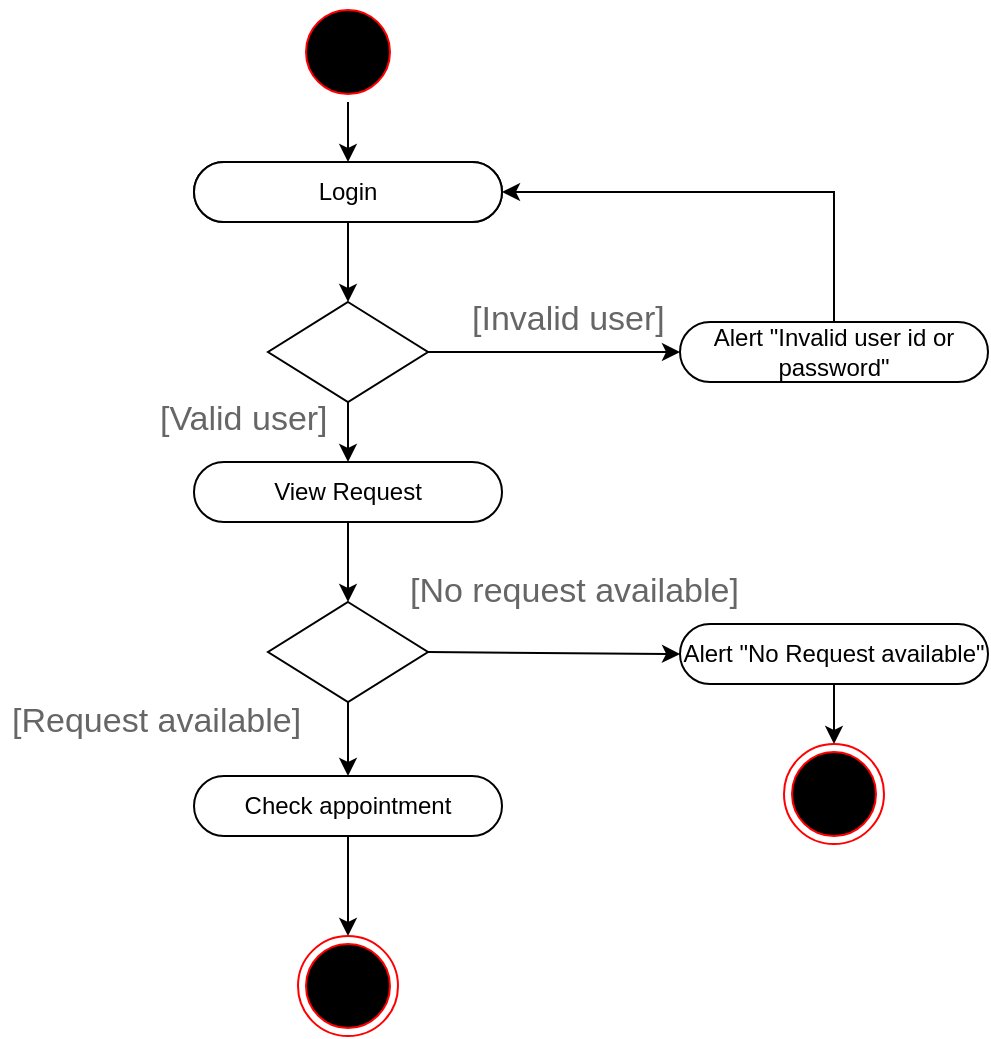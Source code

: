 <mxfile version="25.0.3">
  <diagram name="Page-1" id="6cSFzkjK8kXYF5W2tkh7">
    <mxGraphModel dx="969" dy="446" grid="1" gridSize="10" guides="1" tooltips="1" connect="1" arrows="1" fold="1" page="1" pageScale="1" pageWidth="827" pageHeight="1169" math="0" shadow="0">
      <root>
        <mxCell id="0" />
        <mxCell id="1" parent="0" />
        <mxCell id="W0Zm7J069spBB3lb5HSG-1" value="" style="ellipse;html=1;shape=startState;fillColor=#000000;strokeColor=#ff0000;fontSize=15;movable=1;resizable=1;rotatable=1;deletable=1;editable=1;locked=0;connectable=1;" parent="1" vertex="1">
          <mxGeometry x="389" y="354" width="50" height="50" as="geometry" />
        </mxCell>
        <mxCell id="W0Zm7J069spBB3lb5HSG-2" value="" style="endArrow=classic;html=1;rounded=0;exitX=0.5;exitY=1;exitDx=0;exitDy=0;entryX=0.5;entryY=0.5;entryDx=0;entryDy=-15;entryPerimeter=0;movable=1;resizable=1;rotatable=1;deletable=1;editable=1;locked=0;connectable=1;" parent="1" source="W0Zm7J069spBB3lb5HSG-1" target="W0Zm7J069spBB3lb5HSG-3" edge="1">
          <mxGeometry width="50" height="50" relative="1" as="geometry">
            <mxPoint x="370" y="564" as="sourcePoint" />
            <mxPoint x="414" y="434" as="targetPoint" />
          </mxGeometry>
        </mxCell>
        <mxCell id="W0Zm7J069spBB3lb5HSG-3" value="Login" style="html=1;dashed=0;whiteSpace=wrap;shape=mxgraph.dfd.start;movable=1;resizable=1;rotatable=1;deletable=1;editable=1;locked=0;connectable=1;" parent="1" vertex="1">
          <mxGeometry x="337" y="434" width="154" height="30" as="geometry" />
        </mxCell>
        <mxCell id="W0Zm7J069spBB3lb5HSG-4" value="" style="rhombus;whiteSpace=wrap;html=1;movable=1;resizable=1;rotatable=1;deletable=1;editable=1;locked=0;connectable=1;" parent="1" vertex="1">
          <mxGeometry x="374" y="504" width="80" height="50" as="geometry" />
        </mxCell>
        <mxCell id="W0Zm7J069spBB3lb5HSG-5" value="" style="endArrow=classic;html=1;rounded=0;exitX=0.5;exitY=0.5;exitDx=0;exitDy=15;exitPerimeter=0;entryX=0.5;entryY=0;entryDx=0;entryDy=0;movable=1;resizable=1;rotatable=1;deletable=1;editable=1;locked=0;connectable=1;" parent="1" source="W0Zm7J069spBB3lb5HSG-3" target="W0Zm7J069spBB3lb5HSG-4" edge="1">
          <mxGeometry width="50" height="50" relative="1" as="geometry">
            <mxPoint x="420" y="514" as="sourcePoint" />
            <mxPoint x="414" y="504" as="targetPoint" />
          </mxGeometry>
        </mxCell>
        <mxCell id="W0Zm7J069spBB3lb5HSG-6" value="[Invalid user]" style="strokeWidth=1;shadow=0;dashed=0;align=center;html=1;shape=mxgraph.mockup.text.textBox;fontColor=#666666;align=left;fontSize=17;spacingLeft=4;spacingTop=-3;whiteSpace=wrap;strokeColor=none;mainText=;fillColor=none;movable=1;resizable=1;rotatable=1;deletable=1;editable=1;locked=0;connectable=1;" parent="1" vertex="1">
          <mxGeometry x="470" y="494" width="116" height="40" as="geometry" />
        </mxCell>
        <mxCell id="W0Zm7J069spBB3lb5HSG-7" value="Login" style="html=1;dashed=0;whiteSpace=wrap;shape=mxgraph.dfd.start;movable=1;resizable=1;rotatable=1;deletable=1;editable=1;locked=0;connectable=1;" parent="1" vertex="1">
          <mxGeometry x="337" y="434" width="154" height="30" as="geometry" />
        </mxCell>
        <mxCell id="W0Zm7J069spBB3lb5HSG-8" value="Alert &quot;Invalid user id or password&quot;" style="html=1;dashed=0;whiteSpace=wrap;shape=mxgraph.dfd.start;movable=1;resizable=1;rotatable=1;deletable=1;editable=1;locked=0;connectable=1;" parent="1" vertex="1">
          <mxGeometry x="580" y="514" width="154" height="30" as="geometry" />
        </mxCell>
        <mxCell id="W0Zm7J069spBB3lb5HSG-9" value="" style="endArrow=classic;html=1;rounded=0;exitX=1;exitY=0.5;exitDx=0;exitDy=0;entryX=0;entryY=0.5;entryDx=0;entryDy=0;entryPerimeter=0;movable=1;resizable=1;rotatable=1;deletable=1;editable=1;locked=0;connectable=1;" parent="1" source="W0Zm7J069spBB3lb5HSG-4" target="W0Zm7J069spBB3lb5HSG-8" edge="1">
          <mxGeometry width="50" height="50" relative="1" as="geometry">
            <mxPoint x="480" y="524" as="sourcePoint" />
            <mxPoint x="480" y="564" as="targetPoint" />
          </mxGeometry>
        </mxCell>
        <mxCell id="W0Zm7J069spBB3lb5HSG-10" value="" style="endArrow=classic;html=1;rounded=0;exitX=0.5;exitY=0.5;exitDx=0;exitDy=-15;exitPerimeter=0;entryX=1;entryY=0.5;entryDx=0;entryDy=0;entryPerimeter=0;movable=1;resizable=1;rotatable=1;deletable=1;editable=1;locked=0;connectable=1;" parent="1" source="W0Zm7J069spBB3lb5HSG-8" target="W0Zm7J069spBB3lb5HSG-7" edge="1">
          <mxGeometry width="50" height="50" relative="1" as="geometry">
            <mxPoint x="594" y="463.2" as="sourcePoint" />
            <mxPoint x="657" y="414" as="targetPoint" />
            <Array as="points">
              <mxPoint x="657" y="449" />
            </Array>
          </mxGeometry>
        </mxCell>
        <mxCell id="W0Zm7J069spBB3lb5HSG-11" value="" style="endArrow=classic;html=1;rounded=0;exitX=0.5;exitY=1;exitDx=0;exitDy=0;entryX=0.5;entryY=0.5;entryDx=0;entryDy=-15;entryPerimeter=0;movable=1;resizable=1;rotatable=1;deletable=1;editable=1;locked=0;connectable=1;" parent="1" source="W0Zm7J069spBB3lb5HSG-4" target="W0Zm7J069spBB3lb5HSG-12" edge="1">
          <mxGeometry width="50" height="50" relative="1" as="geometry">
            <mxPoint x="414" y="584" as="sourcePoint" />
            <mxPoint x="414" y="584" as="targetPoint" />
          </mxGeometry>
        </mxCell>
        <mxCell id="W0Zm7J069spBB3lb5HSG-12" value="View Request" style="html=1;dashed=0;whiteSpace=wrap;shape=mxgraph.dfd.start;movable=1;resizable=1;rotatable=1;deletable=1;editable=1;locked=0;connectable=1;" parent="1" vertex="1">
          <mxGeometry x="337" y="584" width="154" height="30" as="geometry" />
        </mxCell>
        <mxCell id="W0Zm7J069spBB3lb5HSG-13" value="[Valid user]" style="strokeWidth=1;shadow=0;dashed=0;align=center;html=1;shape=mxgraph.mockup.text.textBox;fontColor=#666666;align=left;fontSize=17;spacingLeft=4;spacingTop=-3;whiteSpace=wrap;strokeColor=none;mainText=;fillColor=none;movable=1;resizable=1;rotatable=1;deletable=1;editable=1;locked=0;connectable=1;" parent="1" vertex="1">
          <mxGeometry x="314" y="544" width="116" height="40" as="geometry" />
        </mxCell>
        <mxCell id="W0Zm7J069spBB3lb5HSG-14" value="Alert &quot;No Request available&quot;" style="html=1;dashed=0;whiteSpace=wrap;shape=mxgraph.dfd.start;movable=1;resizable=1;rotatable=1;deletable=1;editable=1;locked=0;connectable=1;" parent="1" vertex="1">
          <mxGeometry x="580" y="665" width="154" height="30" as="geometry" />
        </mxCell>
        <mxCell id="W0Zm7J069spBB3lb5HSG-15" value="" style="endArrow=classic;html=1;rounded=0;exitX=1;exitY=0.5;exitDx=0;exitDy=0;entryX=0;entryY=0.5;entryDx=0;entryDy=0;entryPerimeter=0;movable=1;resizable=1;rotatable=1;deletable=1;editable=1;locked=0;connectable=1;" parent="1" source="YyZqvfSjCT9Lh4GPPzRW-4" target="W0Zm7J069spBB3lb5HSG-14" edge="1">
          <mxGeometry width="50" height="50" relative="1" as="geometry">
            <mxPoint x="491" y="680" as="sourcePoint" />
            <mxPoint x="606" y="644.6" as="targetPoint" />
          </mxGeometry>
        </mxCell>
        <mxCell id="W0Zm7J069spBB3lb5HSG-16" value="[No request available]" style="strokeWidth=1;shadow=0;dashed=0;align=center;html=1;shape=mxgraph.mockup.text.textBox;fontColor=#666666;align=left;fontSize=17;spacingLeft=4;spacingTop=-3;whiteSpace=wrap;strokeColor=none;mainText=;fillColor=none;movable=1;resizable=1;rotatable=1;deletable=1;editable=1;locked=0;connectable=1;" parent="1" vertex="1">
          <mxGeometry x="439" y="630" width="180" height="40" as="geometry" />
        </mxCell>
        <mxCell id="W0Zm7J069spBB3lb5HSG-17" value="" style="endArrow=classic;html=1;rounded=0;exitX=0.5;exitY=0.5;exitDx=0;exitDy=15;exitPerimeter=0;entryX=0.5;entryY=0;entryDx=0;entryDy=0;movable=1;resizable=1;rotatable=1;deletable=1;editable=1;locked=0;connectable=1;" parent="1" source="W0Zm7J069spBB3lb5HSG-14" target="W0Zm7J069spBB3lb5HSG-18" edge="1">
          <mxGeometry width="50" height="50" relative="1" as="geometry">
            <mxPoint x="520" y="795" as="sourcePoint" />
            <mxPoint x="657" y="745" as="targetPoint" />
          </mxGeometry>
        </mxCell>
        <mxCell id="W0Zm7J069spBB3lb5HSG-18" value="" style="ellipse;html=1;shape=endState;fillColor=#000000;strokeColor=#ff0000;movable=1;resizable=1;rotatable=1;deletable=1;editable=1;locked=0;connectable=1;" parent="1" vertex="1">
          <mxGeometry x="632" y="725" width="50" height="50" as="geometry" />
        </mxCell>
        <mxCell id="W0Zm7J069spBB3lb5HSG-19" value="" style="endArrow=classic;html=1;rounded=0;exitX=0.5;exitY=0.5;exitDx=0;exitDy=15;exitPerimeter=0;movable=1;resizable=1;rotatable=1;deletable=1;editable=1;locked=0;connectable=1;entryX=0.5;entryY=0;entryDx=0;entryDy=0;" parent="1" source="W0Zm7J069spBB3lb5HSG-12" target="YyZqvfSjCT9Lh4GPPzRW-4" edge="1">
          <mxGeometry width="50" height="50" relative="1" as="geometry">
            <mxPoint x="402" y="664" as="sourcePoint" />
            <mxPoint x="414" y="660" as="targetPoint" />
          </mxGeometry>
        </mxCell>
        <mxCell id="W0Zm7J069spBB3lb5HSG-20" value="Check appointment" style="html=1;dashed=0;whiteSpace=wrap;shape=mxgraph.dfd.start;movable=1;resizable=1;rotatable=1;deletable=1;editable=1;locked=0;connectable=1;" parent="1" vertex="1">
          <mxGeometry x="337" y="741" width="154" height="30" as="geometry" />
        </mxCell>
        <mxCell id="W0Zm7J069spBB3lb5HSG-21" value="[Request available]" style="strokeWidth=1;shadow=0;dashed=0;align=center;html=1;shape=mxgraph.mockup.text.textBox;fontColor=#666666;align=left;fontSize=17;spacingLeft=4;spacingTop=-3;whiteSpace=wrap;strokeColor=none;mainText=;fillColor=none;movable=1;resizable=1;rotatable=1;deletable=1;editable=1;locked=0;connectable=1;" parent="1" vertex="1">
          <mxGeometry x="240" y="695" width="154" height="40" as="geometry" />
        </mxCell>
        <mxCell id="W0Zm7J069spBB3lb5HSG-22" value="" style="endArrow=classic;html=1;rounded=0;exitX=0.5;exitY=0.5;exitDx=0;exitDy=15;exitPerimeter=0;entryX=0.5;entryY=0;entryDx=0;entryDy=0;movable=1;resizable=1;rotatable=1;deletable=1;editable=1;locked=0;connectable=1;" parent="1" source="W0Zm7J069spBB3lb5HSG-20" target="W0Zm7J069spBB3lb5HSG-42" edge="1">
          <mxGeometry width="50" height="50" relative="1" as="geometry">
            <mxPoint x="413" y="781" as="sourcePoint" />
            <mxPoint x="414" y="811" as="targetPoint" />
          </mxGeometry>
        </mxCell>
        <mxCell id="W0Zm7J069spBB3lb5HSG-42" value="" style="ellipse;html=1;shape=endState;fillColor=#000000;strokeColor=#ff0000;movable=1;resizable=1;rotatable=1;deletable=1;editable=1;locked=0;connectable=1;" parent="1" vertex="1">
          <mxGeometry x="389" y="821" width="50" height="50" as="geometry" />
        </mxCell>
        <mxCell id="YyZqvfSjCT9Lh4GPPzRW-4" value="" style="rhombus;whiteSpace=wrap;html=1;movable=0;resizable=0;rotatable=0;deletable=0;editable=0;locked=1;connectable=0;" vertex="1" parent="1">
          <mxGeometry x="374" y="654" width="80" height="50" as="geometry" />
        </mxCell>
        <mxCell id="YyZqvfSjCT9Lh4GPPzRW-5" value="" style="endArrow=classic;html=1;rounded=0;exitX=0.5;exitY=1;exitDx=0;exitDy=0;movable=1;resizable=1;rotatable=1;deletable=1;editable=1;locked=0;connectable=1;entryX=0.5;entryY=0.5;entryDx=0;entryDy=-15;entryPerimeter=0;" edge="1" parent="1" source="YyZqvfSjCT9Lh4GPPzRW-4" target="W0Zm7J069spBB3lb5HSG-20">
          <mxGeometry width="50" height="50" relative="1" as="geometry">
            <mxPoint x="413" y="704" as="sourcePoint" />
            <mxPoint x="413" y="744" as="targetPoint" />
          </mxGeometry>
        </mxCell>
      </root>
    </mxGraphModel>
  </diagram>
</mxfile>

